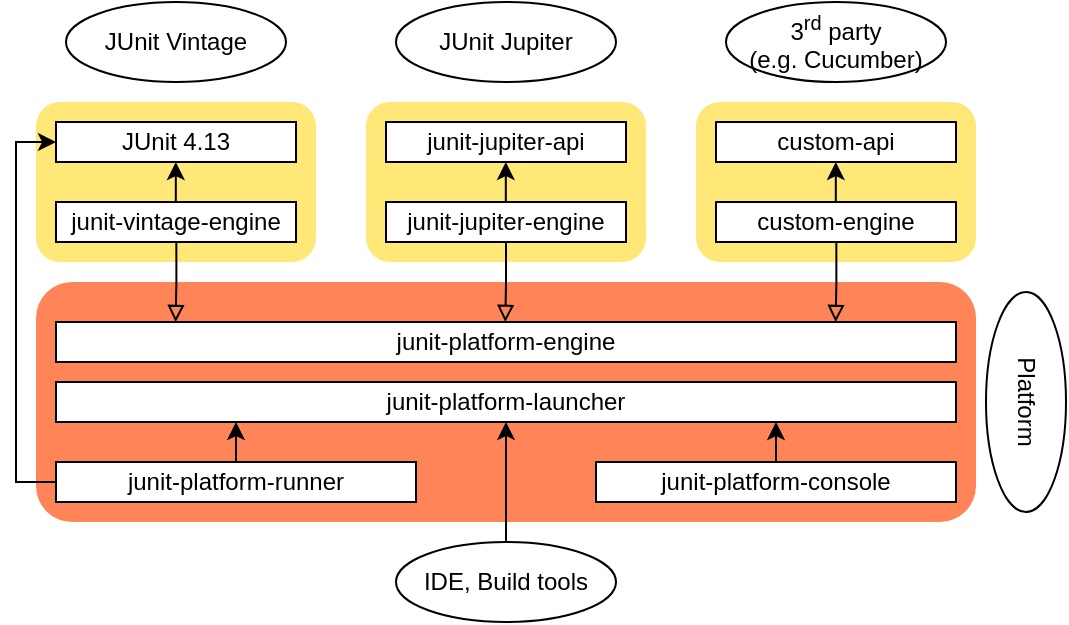 <mxfile version="14.1.8" type="device"><diagram id="qHGLlRwgDCpnRSis3Foy" name="Page-1"><mxGraphModel dx="549" dy="348" grid="1" gridSize="10" guides="1" tooltips="1" connect="1" arrows="1" fold="1" page="1" pageScale="1" pageWidth="850" pageHeight="1100" math="0" shadow="0"><root><mxCell id="0"/><mxCell id="1" parent="0"/><mxCell id="3Up1hC8efCnjzag-I66Y-1" value="" style="rounded=1;whiteSpace=wrap;html=1;shadow=0;glass=0;strokeColor=none;fillColor=#FF8559;" vertex="1" parent="1"><mxGeometry x="230" y="330" width="470" height="120" as="geometry"/></mxCell><mxCell id="3Up1hC8efCnjzag-I66Y-2" value="junit-platform-engine" style="rounded=0;whiteSpace=wrap;html=1;shadow=0;glass=0;gradientColor=none;fillColor=#FFFFFF;" vertex="1" parent="1"><mxGeometry x="240" y="350" width="450" height="20" as="geometry"/></mxCell><mxCell id="3Up1hC8efCnjzag-I66Y-3" value="junit-platform-launcher" style="rounded=0;whiteSpace=wrap;html=1;shadow=0;glass=0;gradientColor=none;fillColor=#FFFFFF;" vertex="1" parent="1"><mxGeometry x="240" y="380" width="450" height="20" as="geometry"/></mxCell><mxCell id="3Up1hC8efCnjzag-I66Y-8" style="edgeStyle=orthogonalEdgeStyle;rounded=0;orthogonalLoop=1;jettySize=auto;html=1;" edge="1" parent="1" source="3Up1hC8efCnjzag-I66Y-4" target="3Up1hC8efCnjzag-I66Y-3"><mxGeometry relative="1" as="geometry"><Array as="points"><mxPoint x="330" y="400"/></Array></mxGeometry></mxCell><mxCell id="3Up1hC8efCnjzag-I66Y-4" value="junit-platform-runner" style="rounded=0;whiteSpace=wrap;html=1;shadow=0;glass=0;gradientColor=none;fillColor=#FFFFFF;" vertex="1" parent="1"><mxGeometry x="240" y="420" width="180" height="20" as="geometry"/></mxCell><mxCell id="3Up1hC8efCnjzag-I66Y-9" value="" style="edgeStyle=orthogonalEdgeStyle;rounded=0;orthogonalLoop=1;jettySize=auto;html=1;" edge="1" parent="1" source="3Up1hC8efCnjzag-I66Y-6"><mxGeometry relative="1" as="geometry"><mxPoint x="600" y="400" as="targetPoint"/></mxGeometry></mxCell><mxCell id="3Up1hC8efCnjzag-I66Y-6" value="junit-platform-console" style="rounded=0;whiteSpace=wrap;html=1;shadow=0;glass=0;gradientColor=none;fillColor=#FFFFFF;" vertex="1" parent="1"><mxGeometry x="510" y="420" width="180" height="20" as="geometry"/></mxCell><mxCell id="3Up1hC8efCnjzag-I66Y-13" value="" style="rounded=1;whiteSpace=wrap;html=1;shadow=0;glass=0;strokeColor=none;fillColor=#FFE878;" vertex="1" parent="1"><mxGeometry x="230" y="240" width="140" height="80" as="geometry"/></mxCell><mxCell id="3Up1hC8efCnjzag-I66Y-14" value="junit-vintage-engine" style="rounded=0;whiteSpace=wrap;html=1;shadow=0;glass=0;gradientColor=none;fillColor=#FFFFFF;" vertex="1" parent="1"><mxGeometry x="240" y="290" width="120" height="20" as="geometry"/></mxCell><mxCell id="3Up1hC8efCnjzag-I66Y-15" value="" style="rounded=1;whiteSpace=wrap;html=1;shadow=0;glass=0;strokeColor=none;fillColor=#FFE878;" vertex="1" parent="1"><mxGeometry x="395" y="240" width="140" height="80" as="geometry"/></mxCell><mxCell id="3Up1hC8efCnjzag-I66Y-16" value="junit-jupiter-engine" style="rounded=0;whiteSpace=wrap;html=1;shadow=0;glass=0;gradientColor=none;fillColor=#FFFFFF;" vertex="1" parent="1"><mxGeometry x="405" y="290" width="120" height="20" as="geometry"/></mxCell><mxCell id="3Up1hC8efCnjzag-I66Y-17" value="" style="rounded=1;whiteSpace=wrap;html=1;shadow=0;glass=0;strokeColor=none;fillColor=#FFE878;" vertex="1" parent="1"><mxGeometry x="560" y="240" width="140" height="80" as="geometry"/></mxCell><mxCell id="3Up1hC8efCnjzag-I66Y-18" value="custom-engine" style="rounded=0;whiteSpace=wrap;html=1;shadow=0;glass=0;gradientColor=none;fillColor=#FFFFFF;" vertex="1" parent="1"><mxGeometry x="570" y="290" width="120" height="20" as="geometry"/></mxCell><mxCell id="3Up1hC8efCnjzag-I66Y-21" style="edgeStyle=orthogonalEdgeStyle;rounded=0;orthogonalLoop=1;jettySize=auto;html=1;endArrow=block;endFill=0;" edge="1" parent="1"><mxGeometry relative="1" as="geometry"><mxPoint x="465" y="310" as="sourcePoint"/><mxPoint x="464.66" y="350" as="targetPoint"/><Array as="points"><mxPoint x="465" y="330"/></Array></mxGeometry></mxCell><mxCell id="3Up1hC8efCnjzag-I66Y-23" value="JUnit 4.13" style="rounded=0;whiteSpace=wrap;html=1;shadow=0;glass=0;gradientColor=none;fillColor=#FFFFFF;" vertex="1" parent="1"><mxGeometry x="240" y="250" width="120" height="20" as="geometry"/></mxCell><mxCell id="3Up1hC8efCnjzag-I66Y-24" style="edgeStyle=orthogonalEdgeStyle;rounded=0;orthogonalLoop=1;jettySize=auto;html=1;" edge="1" parent="1"><mxGeometry relative="1" as="geometry"><mxPoint x="299.914" y="290" as="sourcePoint"/><mxPoint x="299.914" y="270" as="targetPoint"/><Array as="points"><mxPoint x="299.88" y="270"/></Array></mxGeometry></mxCell><mxCell id="3Up1hC8efCnjzag-I66Y-25" value="junit-jupiter-api" style="rounded=0;whiteSpace=wrap;html=1;shadow=0;glass=0;gradientColor=none;fillColor=#FFFFFF;" vertex="1" parent="1"><mxGeometry x="405" y="250" width="120" height="20" as="geometry"/></mxCell><mxCell id="3Up1hC8efCnjzag-I66Y-26" style="edgeStyle=orthogonalEdgeStyle;rounded=0;orthogonalLoop=1;jettySize=auto;html=1;" edge="1" parent="1"><mxGeometry relative="1" as="geometry"><mxPoint x="464.914" y="290" as="sourcePoint"/><mxPoint x="464.914" y="270" as="targetPoint"/><Array as="points"><mxPoint x="464.88" y="270"/></Array></mxGeometry></mxCell><mxCell id="3Up1hC8efCnjzag-I66Y-27" value="custom-api" style="rounded=0;whiteSpace=wrap;html=1;shadow=0;glass=0;gradientColor=none;fillColor=#FFFFFF;" vertex="1" parent="1"><mxGeometry x="570" y="250" width="120" height="20" as="geometry"/></mxCell><mxCell id="3Up1hC8efCnjzag-I66Y-28" style="edgeStyle=orthogonalEdgeStyle;rounded=0;orthogonalLoop=1;jettySize=auto;html=1;" edge="1" parent="1"><mxGeometry relative="1" as="geometry"><mxPoint x="629.914" y="290" as="sourcePoint"/><mxPoint x="629.914" y="270" as="targetPoint"/><Array as="points"><mxPoint x="629.88" y="270"/></Array></mxGeometry></mxCell><mxCell id="3Up1hC8efCnjzag-I66Y-29" style="edgeStyle=orthogonalEdgeStyle;rounded=0;orthogonalLoop=1;jettySize=auto;html=1;endArrow=classic;endFill=1;" edge="1" parent="1" source="3Up1hC8efCnjzag-I66Y-4" target="3Up1hC8efCnjzag-I66Y-23"><mxGeometry relative="1" as="geometry"><Array as="points"><mxPoint x="220" y="430"/><mxPoint x="220" y="260"/></Array></mxGeometry></mxCell><mxCell id="3Up1hC8efCnjzag-I66Y-32" style="edgeStyle=orthogonalEdgeStyle;rounded=0;orthogonalLoop=1;jettySize=auto;html=1;endArrow=block;endFill=0;" edge="1" parent="1"><mxGeometry relative="1" as="geometry"><mxPoint x="300.17" y="310" as="sourcePoint"/><mxPoint x="299.83" y="350" as="targetPoint"/><Array as="points"><mxPoint x="300.17" y="330"/></Array></mxGeometry></mxCell><mxCell id="3Up1hC8efCnjzag-I66Y-33" style="edgeStyle=orthogonalEdgeStyle;rounded=0;orthogonalLoop=1;jettySize=auto;html=1;endArrow=block;endFill=0;" edge="1" parent="1"><mxGeometry relative="1" as="geometry"><mxPoint x="630.17" y="310" as="sourcePoint"/><mxPoint x="629.83" y="350" as="targetPoint"/><Array as="points"><mxPoint x="630.17" y="330"/></Array></mxGeometry></mxCell><mxCell id="3Up1hC8efCnjzag-I66Y-34" value="JUnit Vintage" style="ellipse;whiteSpace=wrap;html=1;rounded=1;shadow=0;glass=0;fillColor=#FFFFFF;gradientColor=none;" vertex="1" parent="1"><mxGeometry x="245" y="190" width="110" height="40" as="geometry"/></mxCell><mxCell id="3Up1hC8efCnjzag-I66Y-35" value="JUnit Jupiter" style="ellipse;whiteSpace=wrap;html=1;rounded=1;shadow=0;glass=0;fillColor=#FFFFFF;gradientColor=none;" vertex="1" parent="1"><mxGeometry x="410" y="190" width="110" height="40" as="geometry"/></mxCell><mxCell id="3Up1hC8efCnjzag-I66Y-36" value="3&lt;sup&gt;rd&lt;/sup&gt;&amp;nbsp;party&lt;br&gt;(e.g. Cucumber)" style="ellipse;whiteSpace=wrap;html=1;rounded=1;shadow=0;glass=0;fillColor=#FFFFFF;gradientColor=none;" vertex="1" parent="1"><mxGeometry x="575" y="190" width="110" height="40" as="geometry"/></mxCell><mxCell id="3Up1hC8efCnjzag-I66Y-38" style="edgeStyle=orthogonalEdgeStyle;rounded=0;orthogonalLoop=1;jettySize=auto;html=1;endArrow=classic;endFill=1;" edge="1" parent="1" source="3Up1hC8efCnjzag-I66Y-37" target="3Up1hC8efCnjzag-I66Y-3"><mxGeometry relative="1" as="geometry"/></mxCell><mxCell id="3Up1hC8efCnjzag-I66Y-37" value="IDE, Build tools" style="ellipse;whiteSpace=wrap;html=1;rounded=1;shadow=0;glass=0;fillColor=#FFFFFF;gradientColor=none;" vertex="1" parent="1"><mxGeometry x="410" y="460" width="110" height="40" as="geometry"/></mxCell><mxCell id="3Up1hC8efCnjzag-I66Y-39" value="Platform" style="ellipse;whiteSpace=wrap;html=1;rounded=1;shadow=0;glass=0;fillColor=#FFFFFF;gradientColor=none;rotation=90;" vertex="1" parent="1"><mxGeometry x="670" y="370" width="110" height="40" as="geometry"/></mxCell></root></mxGraphModel></diagram></mxfile>